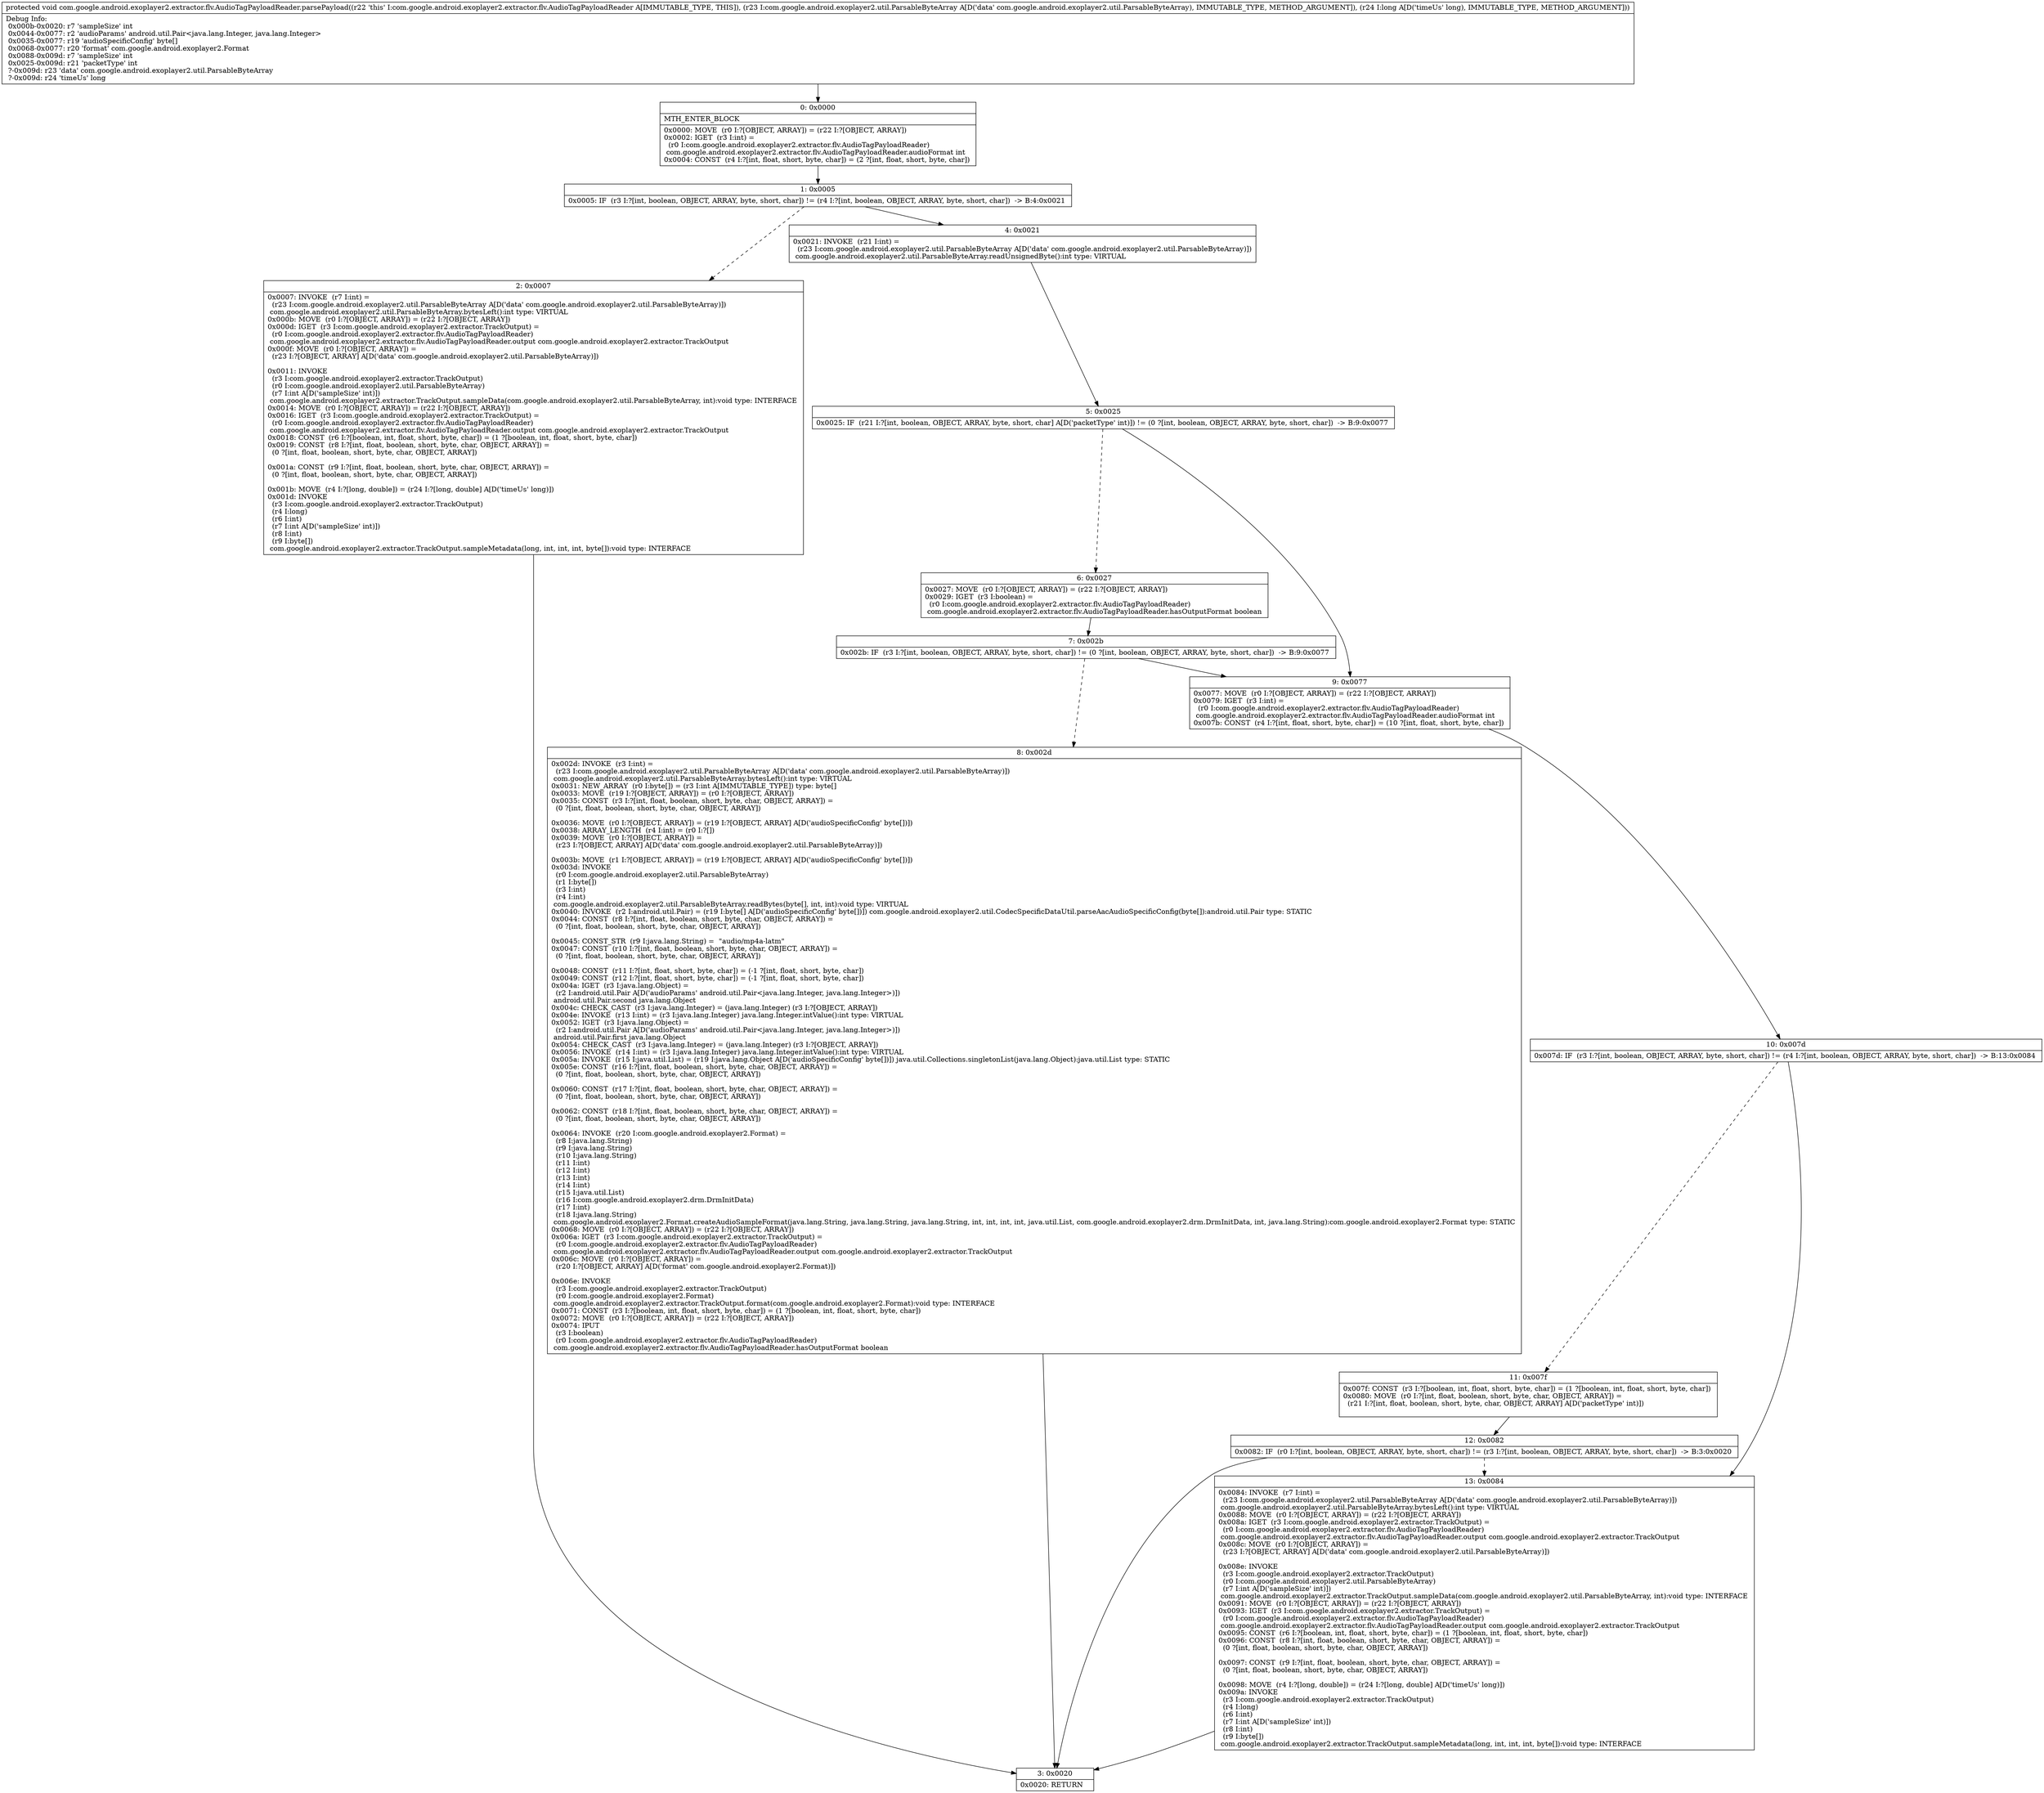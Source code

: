 digraph "CFG forcom.google.android.exoplayer2.extractor.flv.AudioTagPayloadReader.parsePayload(Lcom\/google\/android\/exoplayer2\/util\/ParsableByteArray;J)V" {
Node_0 [shape=record,label="{0\:\ 0x0000|MTH_ENTER_BLOCK\l|0x0000: MOVE  (r0 I:?[OBJECT, ARRAY]) = (r22 I:?[OBJECT, ARRAY]) \l0x0002: IGET  (r3 I:int) = \l  (r0 I:com.google.android.exoplayer2.extractor.flv.AudioTagPayloadReader)\l com.google.android.exoplayer2.extractor.flv.AudioTagPayloadReader.audioFormat int \l0x0004: CONST  (r4 I:?[int, float, short, byte, char]) = (2 ?[int, float, short, byte, char]) \l}"];
Node_1 [shape=record,label="{1\:\ 0x0005|0x0005: IF  (r3 I:?[int, boolean, OBJECT, ARRAY, byte, short, char]) != (r4 I:?[int, boolean, OBJECT, ARRAY, byte, short, char])  \-\> B:4:0x0021 \l}"];
Node_2 [shape=record,label="{2\:\ 0x0007|0x0007: INVOKE  (r7 I:int) = \l  (r23 I:com.google.android.exoplayer2.util.ParsableByteArray A[D('data' com.google.android.exoplayer2.util.ParsableByteArray)])\l com.google.android.exoplayer2.util.ParsableByteArray.bytesLeft():int type: VIRTUAL \l0x000b: MOVE  (r0 I:?[OBJECT, ARRAY]) = (r22 I:?[OBJECT, ARRAY]) \l0x000d: IGET  (r3 I:com.google.android.exoplayer2.extractor.TrackOutput) = \l  (r0 I:com.google.android.exoplayer2.extractor.flv.AudioTagPayloadReader)\l com.google.android.exoplayer2.extractor.flv.AudioTagPayloadReader.output com.google.android.exoplayer2.extractor.TrackOutput \l0x000f: MOVE  (r0 I:?[OBJECT, ARRAY]) = \l  (r23 I:?[OBJECT, ARRAY] A[D('data' com.google.android.exoplayer2.util.ParsableByteArray)])\l \l0x0011: INVOKE  \l  (r3 I:com.google.android.exoplayer2.extractor.TrackOutput)\l  (r0 I:com.google.android.exoplayer2.util.ParsableByteArray)\l  (r7 I:int A[D('sampleSize' int)])\l com.google.android.exoplayer2.extractor.TrackOutput.sampleData(com.google.android.exoplayer2.util.ParsableByteArray, int):void type: INTERFACE \l0x0014: MOVE  (r0 I:?[OBJECT, ARRAY]) = (r22 I:?[OBJECT, ARRAY]) \l0x0016: IGET  (r3 I:com.google.android.exoplayer2.extractor.TrackOutput) = \l  (r0 I:com.google.android.exoplayer2.extractor.flv.AudioTagPayloadReader)\l com.google.android.exoplayer2.extractor.flv.AudioTagPayloadReader.output com.google.android.exoplayer2.extractor.TrackOutput \l0x0018: CONST  (r6 I:?[boolean, int, float, short, byte, char]) = (1 ?[boolean, int, float, short, byte, char]) \l0x0019: CONST  (r8 I:?[int, float, boolean, short, byte, char, OBJECT, ARRAY]) = \l  (0 ?[int, float, boolean, short, byte, char, OBJECT, ARRAY])\l \l0x001a: CONST  (r9 I:?[int, float, boolean, short, byte, char, OBJECT, ARRAY]) = \l  (0 ?[int, float, boolean, short, byte, char, OBJECT, ARRAY])\l \l0x001b: MOVE  (r4 I:?[long, double]) = (r24 I:?[long, double] A[D('timeUs' long)]) \l0x001d: INVOKE  \l  (r3 I:com.google.android.exoplayer2.extractor.TrackOutput)\l  (r4 I:long)\l  (r6 I:int)\l  (r7 I:int A[D('sampleSize' int)])\l  (r8 I:int)\l  (r9 I:byte[])\l com.google.android.exoplayer2.extractor.TrackOutput.sampleMetadata(long, int, int, int, byte[]):void type: INTERFACE \l}"];
Node_3 [shape=record,label="{3\:\ 0x0020|0x0020: RETURN   \l}"];
Node_4 [shape=record,label="{4\:\ 0x0021|0x0021: INVOKE  (r21 I:int) = \l  (r23 I:com.google.android.exoplayer2.util.ParsableByteArray A[D('data' com.google.android.exoplayer2.util.ParsableByteArray)])\l com.google.android.exoplayer2.util.ParsableByteArray.readUnsignedByte():int type: VIRTUAL \l}"];
Node_5 [shape=record,label="{5\:\ 0x0025|0x0025: IF  (r21 I:?[int, boolean, OBJECT, ARRAY, byte, short, char] A[D('packetType' int)]) != (0 ?[int, boolean, OBJECT, ARRAY, byte, short, char])  \-\> B:9:0x0077 \l}"];
Node_6 [shape=record,label="{6\:\ 0x0027|0x0027: MOVE  (r0 I:?[OBJECT, ARRAY]) = (r22 I:?[OBJECT, ARRAY]) \l0x0029: IGET  (r3 I:boolean) = \l  (r0 I:com.google.android.exoplayer2.extractor.flv.AudioTagPayloadReader)\l com.google.android.exoplayer2.extractor.flv.AudioTagPayloadReader.hasOutputFormat boolean \l}"];
Node_7 [shape=record,label="{7\:\ 0x002b|0x002b: IF  (r3 I:?[int, boolean, OBJECT, ARRAY, byte, short, char]) != (0 ?[int, boolean, OBJECT, ARRAY, byte, short, char])  \-\> B:9:0x0077 \l}"];
Node_8 [shape=record,label="{8\:\ 0x002d|0x002d: INVOKE  (r3 I:int) = \l  (r23 I:com.google.android.exoplayer2.util.ParsableByteArray A[D('data' com.google.android.exoplayer2.util.ParsableByteArray)])\l com.google.android.exoplayer2.util.ParsableByteArray.bytesLeft():int type: VIRTUAL \l0x0031: NEW_ARRAY  (r0 I:byte[]) = (r3 I:int A[IMMUTABLE_TYPE]) type: byte[] \l0x0033: MOVE  (r19 I:?[OBJECT, ARRAY]) = (r0 I:?[OBJECT, ARRAY]) \l0x0035: CONST  (r3 I:?[int, float, boolean, short, byte, char, OBJECT, ARRAY]) = \l  (0 ?[int, float, boolean, short, byte, char, OBJECT, ARRAY])\l \l0x0036: MOVE  (r0 I:?[OBJECT, ARRAY]) = (r19 I:?[OBJECT, ARRAY] A[D('audioSpecificConfig' byte[])]) \l0x0038: ARRAY_LENGTH  (r4 I:int) = (r0 I:?[]) \l0x0039: MOVE  (r0 I:?[OBJECT, ARRAY]) = \l  (r23 I:?[OBJECT, ARRAY] A[D('data' com.google.android.exoplayer2.util.ParsableByteArray)])\l \l0x003b: MOVE  (r1 I:?[OBJECT, ARRAY]) = (r19 I:?[OBJECT, ARRAY] A[D('audioSpecificConfig' byte[])]) \l0x003d: INVOKE  \l  (r0 I:com.google.android.exoplayer2.util.ParsableByteArray)\l  (r1 I:byte[])\l  (r3 I:int)\l  (r4 I:int)\l com.google.android.exoplayer2.util.ParsableByteArray.readBytes(byte[], int, int):void type: VIRTUAL \l0x0040: INVOKE  (r2 I:android.util.Pair) = (r19 I:byte[] A[D('audioSpecificConfig' byte[])]) com.google.android.exoplayer2.util.CodecSpecificDataUtil.parseAacAudioSpecificConfig(byte[]):android.util.Pair type: STATIC \l0x0044: CONST  (r8 I:?[int, float, boolean, short, byte, char, OBJECT, ARRAY]) = \l  (0 ?[int, float, boolean, short, byte, char, OBJECT, ARRAY])\l \l0x0045: CONST_STR  (r9 I:java.lang.String) =  \"audio\/mp4a\-latm\" \l0x0047: CONST  (r10 I:?[int, float, boolean, short, byte, char, OBJECT, ARRAY]) = \l  (0 ?[int, float, boolean, short, byte, char, OBJECT, ARRAY])\l \l0x0048: CONST  (r11 I:?[int, float, short, byte, char]) = (\-1 ?[int, float, short, byte, char]) \l0x0049: CONST  (r12 I:?[int, float, short, byte, char]) = (\-1 ?[int, float, short, byte, char]) \l0x004a: IGET  (r3 I:java.lang.Object) = \l  (r2 I:android.util.Pair A[D('audioParams' android.util.Pair\<java.lang.Integer, java.lang.Integer\>)])\l android.util.Pair.second java.lang.Object \l0x004c: CHECK_CAST  (r3 I:java.lang.Integer) = (java.lang.Integer) (r3 I:?[OBJECT, ARRAY]) \l0x004e: INVOKE  (r13 I:int) = (r3 I:java.lang.Integer) java.lang.Integer.intValue():int type: VIRTUAL \l0x0052: IGET  (r3 I:java.lang.Object) = \l  (r2 I:android.util.Pair A[D('audioParams' android.util.Pair\<java.lang.Integer, java.lang.Integer\>)])\l android.util.Pair.first java.lang.Object \l0x0054: CHECK_CAST  (r3 I:java.lang.Integer) = (java.lang.Integer) (r3 I:?[OBJECT, ARRAY]) \l0x0056: INVOKE  (r14 I:int) = (r3 I:java.lang.Integer) java.lang.Integer.intValue():int type: VIRTUAL \l0x005a: INVOKE  (r15 I:java.util.List) = (r19 I:java.lang.Object A[D('audioSpecificConfig' byte[])]) java.util.Collections.singletonList(java.lang.Object):java.util.List type: STATIC \l0x005e: CONST  (r16 I:?[int, float, boolean, short, byte, char, OBJECT, ARRAY]) = \l  (0 ?[int, float, boolean, short, byte, char, OBJECT, ARRAY])\l \l0x0060: CONST  (r17 I:?[int, float, boolean, short, byte, char, OBJECT, ARRAY]) = \l  (0 ?[int, float, boolean, short, byte, char, OBJECT, ARRAY])\l \l0x0062: CONST  (r18 I:?[int, float, boolean, short, byte, char, OBJECT, ARRAY]) = \l  (0 ?[int, float, boolean, short, byte, char, OBJECT, ARRAY])\l \l0x0064: INVOKE  (r20 I:com.google.android.exoplayer2.Format) = \l  (r8 I:java.lang.String)\l  (r9 I:java.lang.String)\l  (r10 I:java.lang.String)\l  (r11 I:int)\l  (r12 I:int)\l  (r13 I:int)\l  (r14 I:int)\l  (r15 I:java.util.List)\l  (r16 I:com.google.android.exoplayer2.drm.DrmInitData)\l  (r17 I:int)\l  (r18 I:java.lang.String)\l com.google.android.exoplayer2.Format.createAudioSampleFormat(java.lang.String, java.lang.String, java.lang.String, int, int, int, int, java.util.List, com.google.android.exoplayer2.drm.DrmInitData, int, java.lang.String):com.google.android.exoplayer2.Format type: STATIC \l0x0068: MOVE  (r0 I:?[OBJECT, ARRAY]) = (r22 I:?[OBJECT, ARRAY]) \l0x006a: IGET  (r3 I:com.google.android.exoplayer2.extractor.TrackOutput) = \l  (r0 I:com.google.android.exoplayer2.extractor.flv.AudioTagPayloadReader)\l com.google.android.exoplayer2.extractor.flv.AudioTagPayloadReader.output com.google.android.exoplayer2.extractor.TrackOutput \l0x006c: MOVE  (r0 I:?[OBJECT, ARRAY]) = \l  (r20 I:?[OBJECT, ARRAY] A[D('format' com.google.android.exoplayer2.Format)])\l \l0x006e: INVOKE  \l  (r3 I:com.google.android.exoplayer2.extractor.TrackOutput)\l  (r0 I:com.google.android.exoplayer2.Format)\l com.google.android.exoplayer2.extractor.TrackOutput.format(com.google.android.exoplayer2.Format):void type: INTERFACE \l0x0071: CONST  (r3 I:?[boolean, int, float, short, byte, char]) = (1 ?[boolean, int, float, short, byte, char]) \l0x0072: MOVE  (r0 I:?[OBJECT, ARRAY]) = (r22 I:?[OBJECT, ARRAY]) \l0x0074: IPUT  \l  (r3 I:boolean)\l  (r0 I:com.google.android.exoplayer2.extractor.flv.AudioTagPayloadReader)\l com.google.android.exoplayer2.extractor.flv.AudioTagPayloadReader.hasOutputFormat boolean \l}"];
Node_9 [shape=record,label="{9\:\ 0x0077|0x0077: MOVE  (r0 I:?[OBJECT, ARRAY]) = (r22 I:?[OBJECT, ARRAY]) \l0x0079: IGET  (r3 I:int) = \l  (r0 I:com.google.android.exoplayer2.extractor.flv.AudioTagPayloadReader)\l com.google.android.exoplayer2.extractor.flv.AudioTagPayloadReader.audioFormat int \l0x007b: CONST  (r4 I:?[int, float, short, byte, char]) = (10 ?[int, float, short, byte, char]) \l}"];
Node_10 [shape=record,label="{10\:\ 0x007d|0x007d: IF  (r3 I:?[int, boolean, OBJECT, ARRAY, byte, short, char]) != (r4 I:?[int, boolean, OBJECT, ARRAY, byte, short, char])  \-\> B:13:0x0084 \l}"];
Node_11 [shape=record,label="{11\:\ 0x007f|0x007f: CONST  (r3 I:?[boolean, int, float, short, byte, char]) = (1 ?[boolean, int, float, short, byte, char]) \l0x0080: MOVE  (r0 I:?[int, float, boolean, short, byte, char, OBJECT, ARRAY]) = \l  (r21 I:?[int, float, boolean, short, byte, char, OBJECT, ARRAY] A[D('packetType' int)])\l \l}"];
Node_12 [shape=record,label="{12\:\ 0x0082|0x0082: IF  (r0 I:?[int, boolean, OBJECT, ARRAY, byte, short, char]) != (r3 I:?[int, boolean, OBJECT, ARRAY, byte, short, char])  \-\> B:3:0x0020 \l}"];
Node_13 [shape=record,label="{13\:\ 0x0084|0x0084: INVOKE  (r7 I:int) = \l  (r23 I:com.google.android.exoplayer2.util.ParsableByteArray A[D('data' com.google.android.exoplayer2.util.ParsableByteArray)])\l com.google.android.exoplayer2.util.ParsableByteArray.bytesLeft():int type: VIRTUAL \l0x0088: MOVE  (r0 I:?[OBJECT, ARRAY]) = (r22 I:?[OBJECT, ARRAY]) \l0x008a: IGET  (r3 I:com.google.android.exoplayer2.extractor.TrackOutput) = \l  (r0 I:com.google.android.exoplayer2.extractor.flv.AudioTagPayloadReader)\l com.google.android.exoplayer2.extractor.flv.AudioTagPayloadReader.output com.google.android.exoplayer2.extractor.TrackOutput \l0x008c: MOVE  (r0 I:?[OBJECT, ARRAY]) = \l  (r23 I:?[OBJECT, ARRAY] A[D('data' com.google.android.exoplayer2.util.ParsableByteArray)])\l \l0x008e: INVOKE  \l  (r3 I:com.google.android.exoplayer2.extractor.TrackOutput)\l  (r0 I:com.google.android.exoplayer2.util.ParsableByteArray)\l  (r7 I:int A[D('sampleSize' int)])\l com.google.android.exoplayer2.extractor.TrackOutput.sampleData(com.google.android.exoplayer2.util.ParsableByteArray, int):void type: INTERFACE \l0x0091: MOVE  (r0 I:?[OBJECT, ARRAY]) = (r22 I:?[OBJECT, ARRAY]) \l0x0093: IGET  (r3 I:com.google.android.exoplayer2.extractor.TrackOutput) = \l  (r0 I:com.google.android.exoplayer2.extractor.flv.AudioTagPayloadReader)\l com.google.android.exoplayer2.extractor.flv.AudioTagPayloadReader.output com.google.android.exoplayer2.extractor.TrackOutput \l0x0095: CONST  (r6 I:?[boolean, int, float, short, byte, char]) = (1 ?[boolean, int, float, short, byte, char]) \l0x0096: CONST  (r8 I:?[int, float, boolean, short, byte, char, OBJECT, ARRAY]) = \l  (0 ?[int, float, boolean, short, byte, char, OBJECT, ARRAY])\l \l0x0097: CONST  (r9 I:?[int, float, boolean, short, byte, char, OBJECT, ARRAY]) = \l  (0 ?[int, float, boolean, short, byte, char, OBJECT, ARRAY])\l \l0x0098: MOVE  (r4 I:?[long, double]) = (r24 I:?[long, double] A[D('timeUs' long)]) \l0x009a: INVOKE  \l  (r3 I:com.google.android.exoplayer2.extractor.TrackOutput)\l  (r4 I:long)\l  (r6 I:int)\l  (r7 I:int A[D('sampleSize' int)])\l  (r8 I:int)\l  (r9 I:byte[])\l com.google.android.exoplayer2.extractor.TrackOutput.sampleMetadata(long, int, int, int, byte[]):void type: INTERFACE \l}"];
MethodNode[shape=record,label="{protected void com.google.android.exoplayer2.extractor.flv.AudioTagPayloadReader.parsePayload((r22 'this' I:com.google.android.exoplayer2.extractor.flv.AudioTagPayloadReader A[IMMUTABLE_TYPE, THIS]), (r23 I:com.google.android.exoplayer2.util.ParsableByteArray A[D('data' com.google.android.exoplayer2.util.ParsableByteArray), IMMUTABLE_TYPE, METHOD_ARGUMENT]), (r24 I:long A[D('timeUs' long), IMMUTABLE_TYPE, METHOD_ARGUMENT]))  | Debug Info:\l  0x000b\-0x0020: r7 'sampleSize' int\l  0x0044\-0x0077: r2 'audioParams' android.util.Pair\<java.lang.Integer, java.lang.Integer\>\l  0x0035\-0x0077: r19 'audioSpecificConfig' byte[]\l  0x0068\-0x0077: r20 'format' com.google.android.exoplayer2.Format\l  0x0088\-0x009d: r7 'sampleSize' int\l  0x0025\-0x009d: r21 'packetType' int\l  ?\-0x009d: r23 'data' com.google.android.exoplayer2.util.ParsableByteArray\l  ?\-0x009d: r24 'timeUs' long\l}"];
MethodNode -> Node_0;
Node_0 -> Node_1;
Node_1 -> Node_2[style=dashed];
Node_1 -> Node_4;
Node_2 -> Node_3;
Node_4 -> Node_5;
Node_5 -> Node_6[style=dashed];
Node_5 -> Node_9;
Node_6 -> Node_7;
Node_7 -> Node_8[style=dashed];
Node_7 -> Node_9;
Node_8 -> Node_3;
Node_9 -> Node_10;
Node_10 -> Node_11[style=dashed];
Node_10 -> Node_13;
Node_11 -> Node_12;
Node_12 -> Node_3;
Node_12 -> Node_13[style=dashed];
Node_13 -> Node_3;
}

